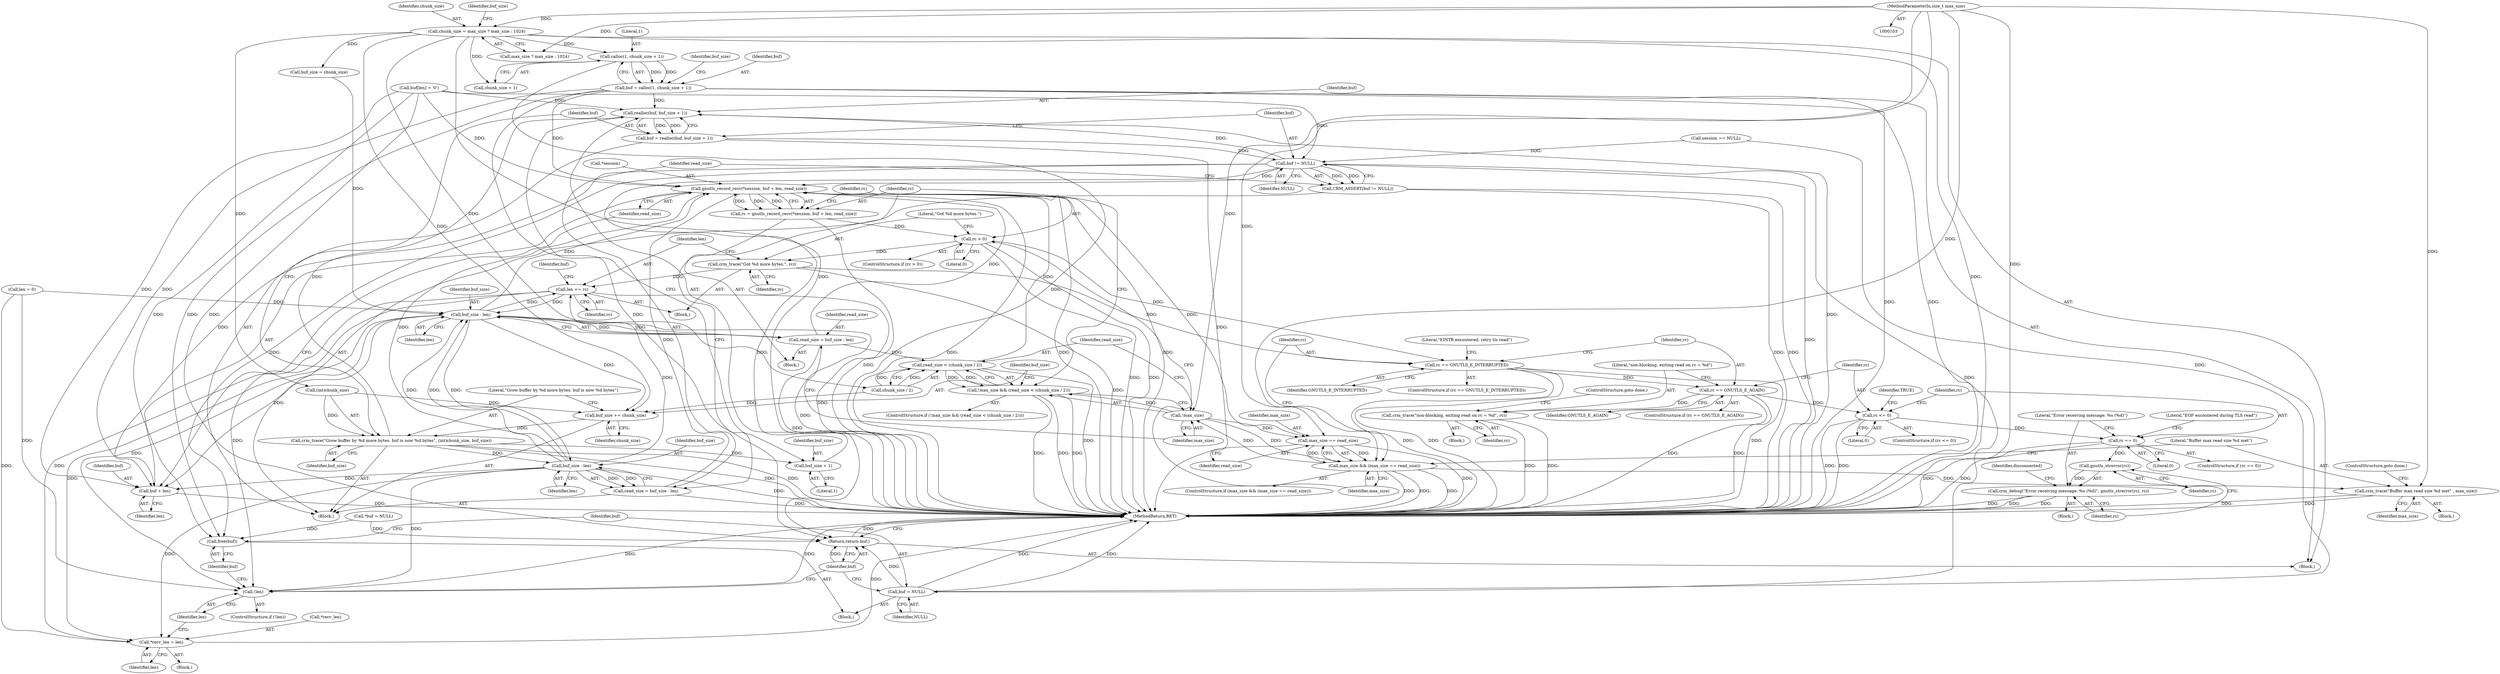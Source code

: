 digraph "0_pacemaker_564f7cc2a51dcd2f28ab12a13394f31be5aa3c93_13@API" {
"1000151" [label="(Call,calloc(1, chunk_size + 1))"];
"1000122" [label="(Call,chunk_size = max_size ? max_size : 1024)"];
"1000105" [label="(MethodParameterIn,size_t max_size)"];
"1000149" [label="(Call,buf = calloc(1, chunk_size + 1))"];
"1000188" [label="(Call,realloc(buf, buf_size + 1))"];
"1000186" [label="(Call,buf = realloc(buf, buf_size + 1))"];
"1000194" [label="(Call,buf != NULL)"];
"1000193" [label="(Call,CRM_ASSERT(buf != NULL))"];
"1000204" [label="(Call,gnutls_record_recv(*session, buf + len, read_size))"];
"1000202" [label="(Call,rc = gnutls_record_recv(*session, buf + len, read_size))"];
"1000212" [label="(Call,rc > 0)"];
"1000216" [label="(Call,crm_trace(\"Got %d more bytes.\", rc))"];
"1000219" [label="(Call,len += rc)"];
"1000164" [label="(Call,buf_size - len)"];
"1000162" [label="(Call,read_size = buf_size - len)"];
"1000171" [label="(Call,read_size < (chunk_size / 2))"];
"1000168" [label="(Call,!max_size && (read_size < (chunk_size / 2)))"];
"1000177" [label="(Call,buf_size += chunk_size)"];
"1000180" [label="(Call,crm_trace(\"Grow buffer by %d more bytes. buf is now %d bytes\", (int)chunk_size, buf_size))"];
"1000190" [label="(Call,buf_size + 1)"];
"1000199" [label="(Call,buf_size - len)"];
"1000197" [label="(Call,read_size = buf_size - len)"];
"1000207" [label="(Call,buf + len)"];
"1000287" [label="(Call,*recv_len = len)"];
"1000292" [label="(Call,!len)"];
"1000239" [label="(Call,rc == GNUTLS_E_INTERRUPTED)"];
"1000247" [label="(Call,rc == GNUTLS_E_AGAIN)"];
"1000251" [label="(Call,crm_trace(\"non-blocking, exiting read on rc = %d\", rc))"];
"1000257" [label="(Call,rc <= 0)"];
"1000262" [label="(Call,rc == 0)"];
"1000272" [label="(Call,gnutls_strerror(rc))"];
"1000270" [label="(Call,crm_debug(\"Error receiving message: %s (%d)\", gnutls_strerror(rc), rc))"];
"1000230" [label="(Call,max_size == read_size)"];
"1000228" [label="(Call,max_size && (max_size == read_size))"];
"1000169" [label="(Call,!max_size)"];
"1000234" [label="(Call,crm_trace(\"Buffer max read size %d met\" , max_size))"];
"1000295" [label="(Call,free(buf))"];
"1000297" [label="(Call,buf = NULL)"];
"1000300" [label="(Return,return buf;)"];
"1000166" [label="(Identifier,len)"];
"1000219" [label="(Call,len += rc)"];
"1000293" [label="(Identifier,len)"];
"1000272" [label="(Call,gnutls_strerror(rc))"];
"1000203" [label="(Identifier,rc)"];
"1000221" [label="(Identifier,rc)"];
"1000162" [label="(Call,read_size = buf_size - len)"];
"1000248" [label="(Identifier,rc)"];
"1000130" [label="(Identifier,buf_size)"];
"1000168" [label="(Call,!max_size && (read_size < (chunk_size / 2)))"];
"1000218" [label="(Identifier,rc)"];
"1000246" [label="(ControlStructure,if (rc == GNUTLS_E_AGAIN))"];
"1000214" [label="(Literal,0)"];
"1000263" [label="(Identifier,rc)"];
"1000262" [label="(Call,rc == 0)"];
"1000217" [label="(Literal,\"Got %d more bytes.\")"];
"1000189" [label="(Identifier,buf)"];
"1000192" [label="(Literal,1)"];
"1000290" [label="(Identifier,len)"];
"1000194" [label="(Call,buf != NULL)"];
"1000169" [label="(Call,!max_size)"];
"1000170" [label="(Identifier,max_size)"];
"1000118" [label="(Call,len = 0)"];
"1000238" [label="(ControlStructure,if (rc == GNUTLS_E_INTERRUPTED))"];
"1000209" [label="(Identifier,len)"];
"1000195" [label="(Identifier,buf)"];
"1000165" [label="(Identifier,buf_size)"];
"1000296" [label="(Identifier,buf)"];
"1000252" [label="(Literal,\"non-blocking, exiting read on rc = %d\")"];
"1000167" [label="(ControlStructure,if (!max_size && (read_size < (chunk_size / 2))))"];
"1000178" [label="(Identifier,buf_size)"];
"1000180" [label="(Call,crm_trace(\"Grow buffer by %d more bytes. buf is now %d bytes\", (int)chunk_size, buf_size))"];
"1000164" [label="(Call,buf_size - len)"];
"1000234" [label="(Call,crm_trace(\"Buffer max read size %d met\" , max_size))"];
"1000191" [label="(Identifier,buf_size)"];
"1000123" [label="(Identifier,chunk_size)"];
"1000197" [label="(Call,read_size = buf_size - len)"];
"1000187" [label="(Identifier,buf)"];
"1000177" [label="(Call,buf_size += chunk_size)"];
"1000212" [label="(Call,rc > 0)"];
"1000294" [label="(Block,)"];
"1000291" [label="(ControlStructure,if (!len))"];
"1000251" [label="(Call,crm_trace(\"non-blocking, exiting read on rc = %d\", rc))"];
"1000161" [label="(Block,)"];
"1000287" [label="(Call,*recv_len = len)"];
"1000124" [label="(Call,max_size ? max_size : 1024)"];
"1000208" [label="(Identifier,buf)"];
"1000259" [label="(Literal,0)"];
"1000244" [label="(Literal,\"EINTR encoutered, retry tls read\")"];
"1000220" [label="(Identifier,len)"];
"1000249" [label="(Identifier,GNUTLS_E_AGAIN)"];
"1000237" [label="(ControlStructure,goto done;)"];
"1000261" [label="(ControlStructure,if (rc == 0))"];
"1000240" [label="(Identifier,rc)"];
"1000171" [label="(Call,read_size < (chunk_size / 2))"];
"1000172" [label="(Identifier,read_size)"];
"1000241" [label="(Identifier,GNUTLS_E_INTERRUPTED)"];
"1000207" [label="(Call,buf + len)"];
"1000182" [label="(Call,(int)chunk_size)"];
"1000200" [label="(Identifier,buf_size)"];
"1000264" [label="(Literal,0)"];
"1000257" [label="(Call,rc <= 0)"];
"1000205" [label="(Call,*session)"];
"1000256" [label="(ControlStructure,if (rc <= 0))"];
"1000224" [label="(Identifier,buf)"];
"1000292" [label="(Call,!len)"];
"1000295" [label="(Call,free(buf))"];
"1000157" [label="(Identifier,buf_size)"];
"1000186" [label="(Call,buf = realloc(buf, buf_size + 1))"];
"1000302" [label="(MethodReturn,RET)"];
"1000297" [label="(Call,buf = NULL)"];
"1000156" [label="(Call,buf_size = chunk_size)"];
"1000300" [label="(Return,return buf;)"];
"1000110" [label="(Call,*buf = NULL)"];
"1000149" [label="(Call,buf = calloc(1, chunk_size + 1))"];
"1000210" [label="(Identifier,read_size)"];
"1000239" [label="(Call,rc == GNUTLS_E_INTERRUPTED)"];
"1000299" [label="(Identifier,NULL)"];
"1000137" [label="(Call,session == NULL)"];
"1000181" [label="(Literal,\"Grow buffer by %d more bytes. buf is now %d bytes\")"];
"1000190" [label="(Call,buf_size + 1)"];
"1000258" [label="(Identifier,rc)"];
"1000301" [label="(Identifier,buf)"];
"1000153" [label="(Call,chunk_size + 1)"];
"1000150" [label="(Identifier,buf)"];
"1000151" [label="(Call,calloc(1, chunk_size + 1))"];
"1000276" [label="(Identifier,disconnected)"];
"1000108" [label="(Block,)"];
"1000228" [label="(Call,max_size && (max_size == read_size))"];
"1000179" [label="(Identifier,chunk_size)"];
"1000270" [label="(Call,crm_debug(\"Error receiving message: %s (%d)\", gnutls_strerror(rc), rc))"];
"1000271" [label="(Literal,\"Error receiving message: %s (%d)\")"];
"1000227" [label="(ControlStructure,if (max_size && (max_size == read_size)))"];
"1000201" [label="(Identifier,len)"];
"1000160" [label="(Identifier,TRUE)"];
"1000196" [label="(Identifier,NULL)"];
"1000288" [label="(Call,*recv_len)"];
"1000199" [label="(Call,buf_size - len)"];
"1000273" [label="(Identifier,rc)"];
"1000176" [label="(Block,)"];
"1000204" [label="(Call,gnutls_record_recv(*session, buf + len, read_size))"];
"1000231" [label="(Identifier,max_size)"];
"1000236" [label="(Identifier,max_size)"];
"1000215" [label="(Block,)"];
"1000185" [label="(Identifier,buf_size)"];
"1000193" [label="(Call,CRM_ASSERT(buf != NULL))"];
"1000188" [label="(Call,realloc(buf, buf_size + 1))"];
"1000222" [label="(Call,buf[len] = '\0')"];
"1000235" [label="(Literal,\"Buffer max read size %d met\")"];
"1000211" [label="(ControlStructure,if (rc > 0))"];
"1000122" [label="(Call,chunk_size = max_size ? max_size : 1024)"];
"1000202" [label="(Call,rc = gnutls_record_recv(*session, buf + len, read_size))"];
"1000233" [label="(Block,)"];
"1000163" [label="(Identifier,read_size)"];
"1000105" [label="(MethodParameterIn,size_t max_size)"];
"1000173" [label="(Call,chunk_size / 2)"];
"1000230" [label="(Call,max_size == read_size)"];
"1000213" [label="(Identifier,rc)"];
"1000229" [label="(Identifier,max_size)"];
"1000232" [label="(Identifier,read_size)"];
"1000254" [label="(ControlStructure,goto done;)"];
"1000216" [label="(Call,crm_trace(\"Got %d more bytes.\", rc))"];
"1000267" [label="(Literal,\"EOF encoutered during TLS read\")"];
"1000253" [label="(Identifier,rc)"];
"1000269" [label="(Block,)"];
"1000274" [label="(Identifier,rc)"];
"1000250" [label="(Block,)"];
"1000298" [label="(Identifier,buf)"];
"1000247" [label="(Call,rc == GNUTLS_E_AGAIN)"];
"1000152" [label="(Literal,1)"];
"1000286" [label="(Block,)"];
"1000198" [label="(Identifier,read_size)"];
"1000151" -> "1000149"  [label="AST: "];
"1000151" -> "1000153"  [label="CFG: "];
"1000152" -> "1000151"  [label="AST: "];
"1000153" -> "1000151"  [label="AST: "];
"1000149" -> "1000151"  [label="CFG: "];
"1000151" -> "1000302"  [label="DDG: "];
"1000151" -> "1000149"  [label="DDG: "];
"1000151" -> "1000149"  [label="DDG: "];
"1000122" -> "1000151"  [label="DDG: "];
"1000122" -> "1000108"  [label="AST: "];
"1000122" -> "1000124"  [label="CFG: "];
"1000123" -> "1000122"  [label="AST: "];
"1000124" -> "1000122"  [label="AST: "];
"1000130" -> "1000122"  [label="CFG: "];
"1000122" -> "1000302"  [label="DDG: "];
"1000122" -> "1000302"  [label="DDG: "];
"1000105" -> "1000122"  [label="DDG: "];
"1000122" -> "1000153"  [label="DDG: "];
"1000122" -> "1000156"  [label="DDG: "];
"1000122" -> "1000173"  [label="DDG: "];
"1000122" -> "1000177"  [label="DDG: "];
"1000122" -> "1000182"  [label="DDG: "];
"1000105" -> "1000103"  [label="AST: "];
"1000105" -> "1000302"  [label="DDG: "];
"1000105" -> "1000124"  [label="DDG: "];
"1000105" -> "1000169"  [label="DDG: "];
"1000105" -> "1000228"  [label="DDG: "];
"1000105" -> "1000230"  [label="DDG: "];
"1000105" -> "1000234"  [label="DDG: "];
"1000149" -> "1000108"  [label="AST: "];
"1000150" -> "1000149"  [label="AST: "];
"1000157" -> "1000149"  [label="CFG: "];
"1000149" -> "1000302"  [label="DDG: "];
"1000149" -> "1000302"  [label="DDG: "];
"1000149" -> "1000188"  [label="DDG: "];
"1000149" -> "1000204"  [label="DDG: "];
"1000149" -> "1000207"  [label="DDG: "];
"1000149" -> "1000295"  [label="DDG: "];
"1000149" -> "1000300"  [label="DDG: "];
"1000188" -> "1000186"  [label="AST: "];
"1000188" -> "1000190"  [label="CFG: "];
"1000189" -> "1000188"  [label="AST: "];
"1000190" -> "1000188"  [label="AST: "];
"1000186" -> "1000188"  [label="CFG: "];
"1000188" -> "1000302"  [label="DDG: "];
"1000188" -> "1000186"  [label="DDG: "];
"1000188" -> "1000186"  [label="DDG: "];
"1000222" -> "1000188"  [label="DDG: "];
"1000194" -> "1000188"  [label="DDG: "];
"1000180" -> "1000188"  [label="DDG: "];
"1000186" -> "1000176"  [label="AST: "];
"1000187" -> "1000186"  [label="AST: "];
"1000195" -> "1000186"  [label="CFG: "];
"1000186" -> "1000302"  [label="DDG: "];
"1000186" -> "1000194"  [label="DDG: "];
"1000194" -> "1000193"  [label="AST: "];
"1000194" -> "1000196"  [label="CFG: "];
"1000195" -> "1000194"  [label="AST: "];
"1000196" -> "1000194"  [label="AST: "];
"1000193" -> "1000194"  [label="CFG: "];
"1000194" -> "1000302"  [label="DDG: "];
"1000194" -> "1000193"  [label="DDG: "];
"1000194" -> "1000193"  [label="DDG: "];
"1000222" -> "1000194"  [label="DDG: "];
"1000137" -> "1000194"  [label="DDG: "];
"1000194" -> "1000204"  [label="DDG: "];
"1000194" -> "1000207"  [label="DDG: "];
"1000194" -> "1000295"  [label="DDG: "];
"1000194" -> "1000297"  [label="DDG: "];
"1000194" -> "1000300"  [label="DDG: "];
"1000193" -> "1000176"  [label="AST: "];
"1000198" -> "1000193"  [label="CFG: "];
"1000193" -> "1000302"  [label="DDG: "];
"1000193" -> "1000302"  [label="DDG: "];
"1000204" -> "1000202"  [label="AST: "];
"1000204" -> "1000210"  [label="CFG: "];
"1000205" -> "1000204"  [label="AST: "];
"1000207" -> "1000204"  [label="AST: "];
"1000210" -> "1000204"  [label="AST: "];
"1000202" -> "1000204"  [label="CFG: "];
"1000204" -> "1000302"  [label="DDG: "];
"1000204" -> "1000302"  [label="DDG: "];
"1000204" -> "1000302"  [label="DDG: "];
"1000204" -> "1000202"  [label="DDG: "];
"1000204" -> "1000202"  [label="DDG: "];
"1000204" -> "1000202"  [label="DDG: "];
"1000222" -> "1000204"  [label="DDG: "];
"1000199" -> "1000204"  [label="DDG: "];
"1000164" -> "1000204"  [label="DDG: "];
"1000171" -> "1000204"  [label="DDG: "];
"1000162" -> "1000204"  [label="DDG: "];
"1000197" -> "1000204"  [label="DDG: "];
"1000204" -> "1000230"  [label="DDG: "];
"1000202" -> "1000161"  [label="AST: "];
"1000203" -> "1000202"  [label="AST: "];
"1000213" -> "1000202"  [label="CFG: "];
"1000202" -> "1000302"  [label="DDG: "];
"1000202" -> "1000212"  [label="DDG: "];
"1000212" -> "1000211"  [label="AST: "];
"1000212" -> "1000214"  [label="CFG: "];
"1000213" -> "1000212"  [label="AST: "];
"1000214" -> "1000212"  [label="AST: "];
"1000217" -> "1000212"  [label="CFG: "];
"1000229" -> "1000212"  [label="CFG: "];
"1000212" -> "1000302"  [label="DDG: "];
"1000212" -> "1000302"  [label="DDG: "];
"1000212" -> "1000216"  [label="DDG: "];
"1000212" -> "1000239"  [label="DDG: "];
"1000216" -> "1000215"  [label="AST: "];
"1000216" -> "1000218"  [label="CFG: "];
"1000217" -> "1000216"  [label="AST: "];
"1000218" -> "1000216"  [label="AST: "];
"1000220" -> "1000216"  [label="CFG: "];
"1000216" -> "1000302"  [label="DDG: "];
"1000216" -> "1000219"  [label="DDG: "];
"1000216" -> "1000239"  [label="DDG: "];
"1000219" -> "1000215"  [label="AST: "];
"1000219" -> "1000221"  [label="CFG: "];
"1000220" -> "1000219"  [label="AST: "];
"1000221" -> "1000219"  [label="AST: "];
"1000224" -> "1000219"  [label="CFG: "];
"1000219" -> "1000302"  [label="DDG: "];
"1000219" -> "1000164"  [label="DDG: "];
"1000199" -> "1000219"  [label="DDG: "];
"1000164" -> "1000219"  [label="DDG: "];
"1000219" -> "1000287"  [label="DDG: "];
"1000219" -> "1000292"  [label="DDG: "];
"1000164" -> "1000162"  [label="AST: "];
"1000164" -> "1000166"  [label="CFG: "];
"1000165" -> "1000164"  [label="AST: "];
"1000166" -> "1000164"  [label="AST: "];
"1000162" -> "1000164"  [label="CFG: "];
"1000164" -> "1000302"  [label="DDG: "];
"1000164" -> "1000162"  [label="DDG: "];
"1000164" -> "1000162"  [label="DDG: "];
"1000199" -> "1000164"  [label="DDG: "];
"1000199" -> "1000164"  [label="DDG: "];
"1000156" -> "1000164"  [label="DDG: "];
"1000118" -> "1000164"  [label="DDG: "];
"1000164" -> "1000177"  [label="DDG: "];
"1000164" -> "1000199"  [label="DDG: "];
"1000164" -> "1000207"  [label="DDG: "];
"1000164" -> "1000287"  [label="DDG: "];
"1000164" -> "1000292"  [label="DDG: "];
"1000162" -> "1000161"  [label="AST: "];
"1000163" -> "1000162"  [label="AST: "];
"1000170" -> "1000162"  [label="CFG: "];
"1000162" -> "1000302"  [label="DDG: "];
"1000162" -> "1000171"  [label="DDG: "];
"1000171" -> "1000168"  [label="AST: "];
"1000171" -> "1000173"  [label="CFG: "];
"1000172" -> "1000171"  [label="AST: "];
"1000173" -> "1000171"  [label="AST: "];
"1000168" -> "1000171"  [label="CFG: "];
"1000171" -> "1000302"  [label="DDG: "];
"1000171" -> "1000168"  [label="DDG: "];
"1000171" -> "1000168"  [label="DDG: "];
"1000173" -> "1000171"  [label="DDG: "];
"1000173" -> "1000171"  [label="DDG: "];
"1000168" -> "1000167"  [label="AST: "];
"1000168" -> "1000169"  [label="CFG: "];
"1000169" -> "1000168"  [label="AST: "];
"1000178" -> "1000168"  [label="CFG: "];
"1000203" -> "1000168"  [label="CFG: "];
"1000168" -> "1000302"  [label="DDG: "];
"1000168" -> "1000302"  [label="DDG: "];
"1000168" -> "1000302"  [label="DDG: "];
"1000169" -> "1000168"  [label="DDG: "];
"1000177" -> "1000176"  [label="AST: "];
"1000177" -> "1000179"  [label="CFG: "];
"1000178" -> "1000177"  [label="AST: "];
"1000179" -> "1000177"  [label="AST: "];
"1000181" -> "1000177"  [label="CFG: "];
"1000182" -> "1000177"  [label="DDG: "];
"1000173" -> "1000177"  [label="DDG: "];
"1000177" -> "1000180"  [label="DDG: "];
"1000180" -> "1000176"  [label="AST: "];
"1000180" -> "1000185"  [label="CFG: "];
"1000181" -> "1000180"  [label="AST: "];
"1000182" -> "1000180"  [label="AST: "];
"1000185" -> "1000180"  [label="AST: "];
"1000187" -> "1000180"  [label="CFG: "];
"1000180" -> "1000302"  [label="DDG: "];
"1000180" -> "1000302"  [label="DDG: "];
"1000182" -> "1000180"  [label="DDG: "];
"1000180" -> "1000190"  [label="DDG: "];
"1000180" -> "1000199"  [label="DDG: "];
"1000190" -> "1000192"  [label="CFG: "];
"1000191" -> "1000190"  [label="AST: "];
"1000192" -> "1000190"  [label="AST: "];
"1000199" -> "1000197"  [label="AST: "];
"1000199" -> "1000201"  [label="CFG: "];
"1000200" -> "1000199"  [label="AST: "];
"1000201" -> "1000199"  [label="AST: "];
"1000197" -> "1000199"  [label="CFG: "];
"1000199" -> "1000302"  [label="DDG: "];
"1000199" -> "1000197"  [label="DDG: "];
"1000199" -> "1000197"  [label="DDG: "];
"1000199" -> "1000207"  [label="DDG: "];
"1000199" -> "1000287"  [label="DDG: "];
"1000199" -> "1000292"  [label="DDG: "];
"1000197" -> "1000176"  [label="AST: "];
"1000198" -> "1000197"  [label="AST: "];
"1000203" -> "1000197"  [label="CFG: "];
"1000197" -> "1000302"  [label="DDG: "];
"1000207" -> "1000209"  [label="CFG: "];
"1000208" -> "1000207"  [label="AST: "];
"1000209" -> "1000207"  [label="AST: "];
"1000210" -> "1000207"  [label="CFG: "];
"1000207" -> "1000302"  [label="DDG: "];
"1000222" -> "1000207"  [label="DDG: "];
"1000287" -> "1000286"  [label="AST: "];
"1000287" -> "1000290"  [label="CFG: "];
"1000288" -> "1000287"  [label="AST: "];
"1000290" -> "1000287"  [label="AST: "];
"1000293" -> "1000287"  [label="CFG: "];
"1000287" -> "1000302"  [label="DDG: "];
"1000118" -> "1000287"  [label="DDG: "];
"1000292" -> "1000291"  [label="AST: "];
"1000292" -> "1000293"  [label="CFG: "];
"1000293" -> "1000292"  [label="AST: "];
"1000296" -> "1000292"  [label="CFG: "];
"1000301" -> "1000292"  [label="CFG: "];
"1000292" -> "1000302"  [label="DDG: "];
"1000292" -> "1000302"  [label="DDG: "];
"1000118" -> "1000292"  [label="DDG: "];
"1000239" -> "1000238"  [label="AST: "];
"1000239" -> "1000241"  [label="CFG: "];
"1000240" -> "1000239"  [label="AST: "];
"1000241" -> "1000239"  [label="AST: "];
"1000244" -> "1000239"  [label="CFG: "];
"1000248" -> "1000239"  [label="CFG: "];
"1000239" -> "1000302"  [label="DDG: "];
"1000239" -> "1000302"  [label="DDG: "];
"1000239" -> "1000302"  [label="DDG: "];
"1000239" -> "1000247"  [label="DDG: "];
"1000247" -> "1000246"  [label="AST: "];
"1000247" -> "1000249"  [label="CFG: "];
"1000248" -> "1000247"  [label="AST: "];
"1000249" -> "1000247"  [label="AST: "];
"1000252" -> "1000247"  [label="CFG: "];
"1000258" -> "1000247"  [label="CFG: "];
"1000247" -> "1000302"  [label="DDG: "];
"1000247" -> "1000302"  [label="DDG: "];
"1000247" -> "1000251"  [label="DDG: "];
"1000247" -> "1000257"  [label="DDG: "];
"1000251" -> "1000250"  [label="AST: "];
"1000251" -> "1000253"  [label="CFG: "];
"1000252" -> "1000251"  [label="AST: "];
"1000253" -> "1000251"  [label="AST: "];
"1000254" -> "1000251"  [label="CFG: "];
"1000251" -> "1000302"  [label="DDG: "];
"1000251" -> "1000302"  [label="DDG: "];
"1000257" -> "1000256"  [label="AST: "];
"1000257" -> "1000259"  [label="CFG: "];
"1000258" -> "1000257"  [label="AST: "];
"1000259" -> "1000257"  [label="AST: "];
"1000160" -> "1000257"  [label="CFG: "];
"1000263" -> "1000257"  [label="CFG: "];
"1000257" -> "1000302"  [label="DDG: "];
"1000257" -> "1000302"  [label="DDG: "];
"1000257" -> "1000262"  [label="DDG: "];
"1000262" -> "1000261"  [label="AST: "];
"1000262" -> "1000264"  [label="CFG: "];
"1000263" -> "1000262"  [label="AST: "];
"1000264" -> "1000262"  [label="AST: "];
"1000267" -> "1000262"  [label="CFG: "];
"1000271" -> "1000262"  [label="CFG: "];
"1000262" -> "1000302"  [label="DDG: "];
"1000262" -> "1000302"  [label="DDG: "];
"1000262" -> "1000272"  [label="DDG: "];
"1000272" -> "1000270"  [label="AST: "];
"1000272" -> "1000273"  [label="CFG: "];
"1000273" -> "1000272"  [label="AST: "];
"1000274" -> "1000272"  [label="CFG: "];
"1000272" -> "1000270"  [label="DDG: "];
"1000270" -> "1000269"  [label="AST: "];
"1000270" -> "1000274"  [label="CFG: "];
"1000271" -> "1000270"  [label="AST: "];
"1000274" -> "1000270"  [label="AST: "];
"1000276" -> "1000270"  [label="CFG: "];
"1000270" -> "1000302"  [label="DDG: "];
"1000270" -> "1000302"  [label="DDG: "];
"1000270" -> "1000302"  [label="DDG: "];
"1000230" -> "1000228"  [label="AST: "];
"1000230" -> "1000232"  [label="CFG: "];
"1000231" -> "1000230"  [label="AST: "];
"1000232" -> "1000230"  [label="AST: "];
"1000228" -> "1000230"  [label="CFG: "];
"1000230" -> "1000302"  [label="DDG: "];
"1000230" -> "1000228"  [label="DDG: "];
"1000230" -> "1000228"  [label="DDG: "];
"1000169" -> "1000230"  [label="DDG: "];
"1000228" -> "1000227"  [label="AST: "];
"1000228" -> "1000229"  [label="CFG: "];
"1000229" -> "1000228"  [label="AST: "];
"1000235" -> "1000228"  [label="CFG: "];
"1000240" -> "1000228"  [label="CFG: "];
"1000228" -> "1000302"  [label="DDG: "];
"1000228" -> "1000302"  [label="DDG: "];
"1000228" -> "1000302"  [label="DDG: "];
"1000228" -> "1000169"  [label="DDG: "];
"1000169" -> "1000228"  [label="DDG: "];
"1000228" -> "1000234"  [label="DDG: "];
"1000169" -> "1000170"  [label="CFG: "];
"1000170" -> "1000169"  [label="AST: "];
"1000172" -> "1000169"  [label="CFG: "];
"1000234" -> "1000233"  [label="AST: "];
"1000234" -> "1000236"  [label="CFG: "];
"1000235" -> "1000234"  [label="AST: "];
"1000236" -> "1000234"  [label="AST: "];
"1000237" -> "1000234"  [label="CFG: "];
"1000234" -> "1000302"  [label="DDG: "];
"1000234" -> "1000302"  [label="DDG: "];
"1000295" -> "1000294"  [label="AST: "];
"1000295" -> "1000296"  [label="CFG: "];
"1000296" -> "1000295"  [label="AST: "];
"1000298" -> "1000295"  [label="CFG: "];
"1000222" -> "1000295"  [label="DDG: "];
"1000110" -> "1000295"  [label="DDG: "];
"1000297" -> "1000294"  [label="AST: "];
"1000297" -> "1000299"  [label="CFG: "];
"1000298" -> "1000297"  [label="AST: "];
"1000299" -> "1000297"  [label="AST: "];
"1000301" -> "1000297"  [label="CFG: "];
"1000297" -> "1000302"  [label="DDG: "];
"1000297" -> "1000302"  [label="DDG: "];
"1000137" -> "1000297"  [label="DDG: "];
"1000297" -> "1000300"  [label="DDG: "];
"1000300" -> "1000108"  [label="AST: "];
"1000300" -> "1000301"  [label="CFG: "];
"1000301" -> "1000300"  [label="AST: "];
"1000302" -> "1000300"  [label="CFG: "];
"1000300" -> "1000302"  [label="DDG: "];
"1000301" -> "1000300"  [label="DDG: "];
"1000222" -> "1000300"  [label="DDG: "];
"1000110" -> "1000300"  [label="DDG: "];
}
